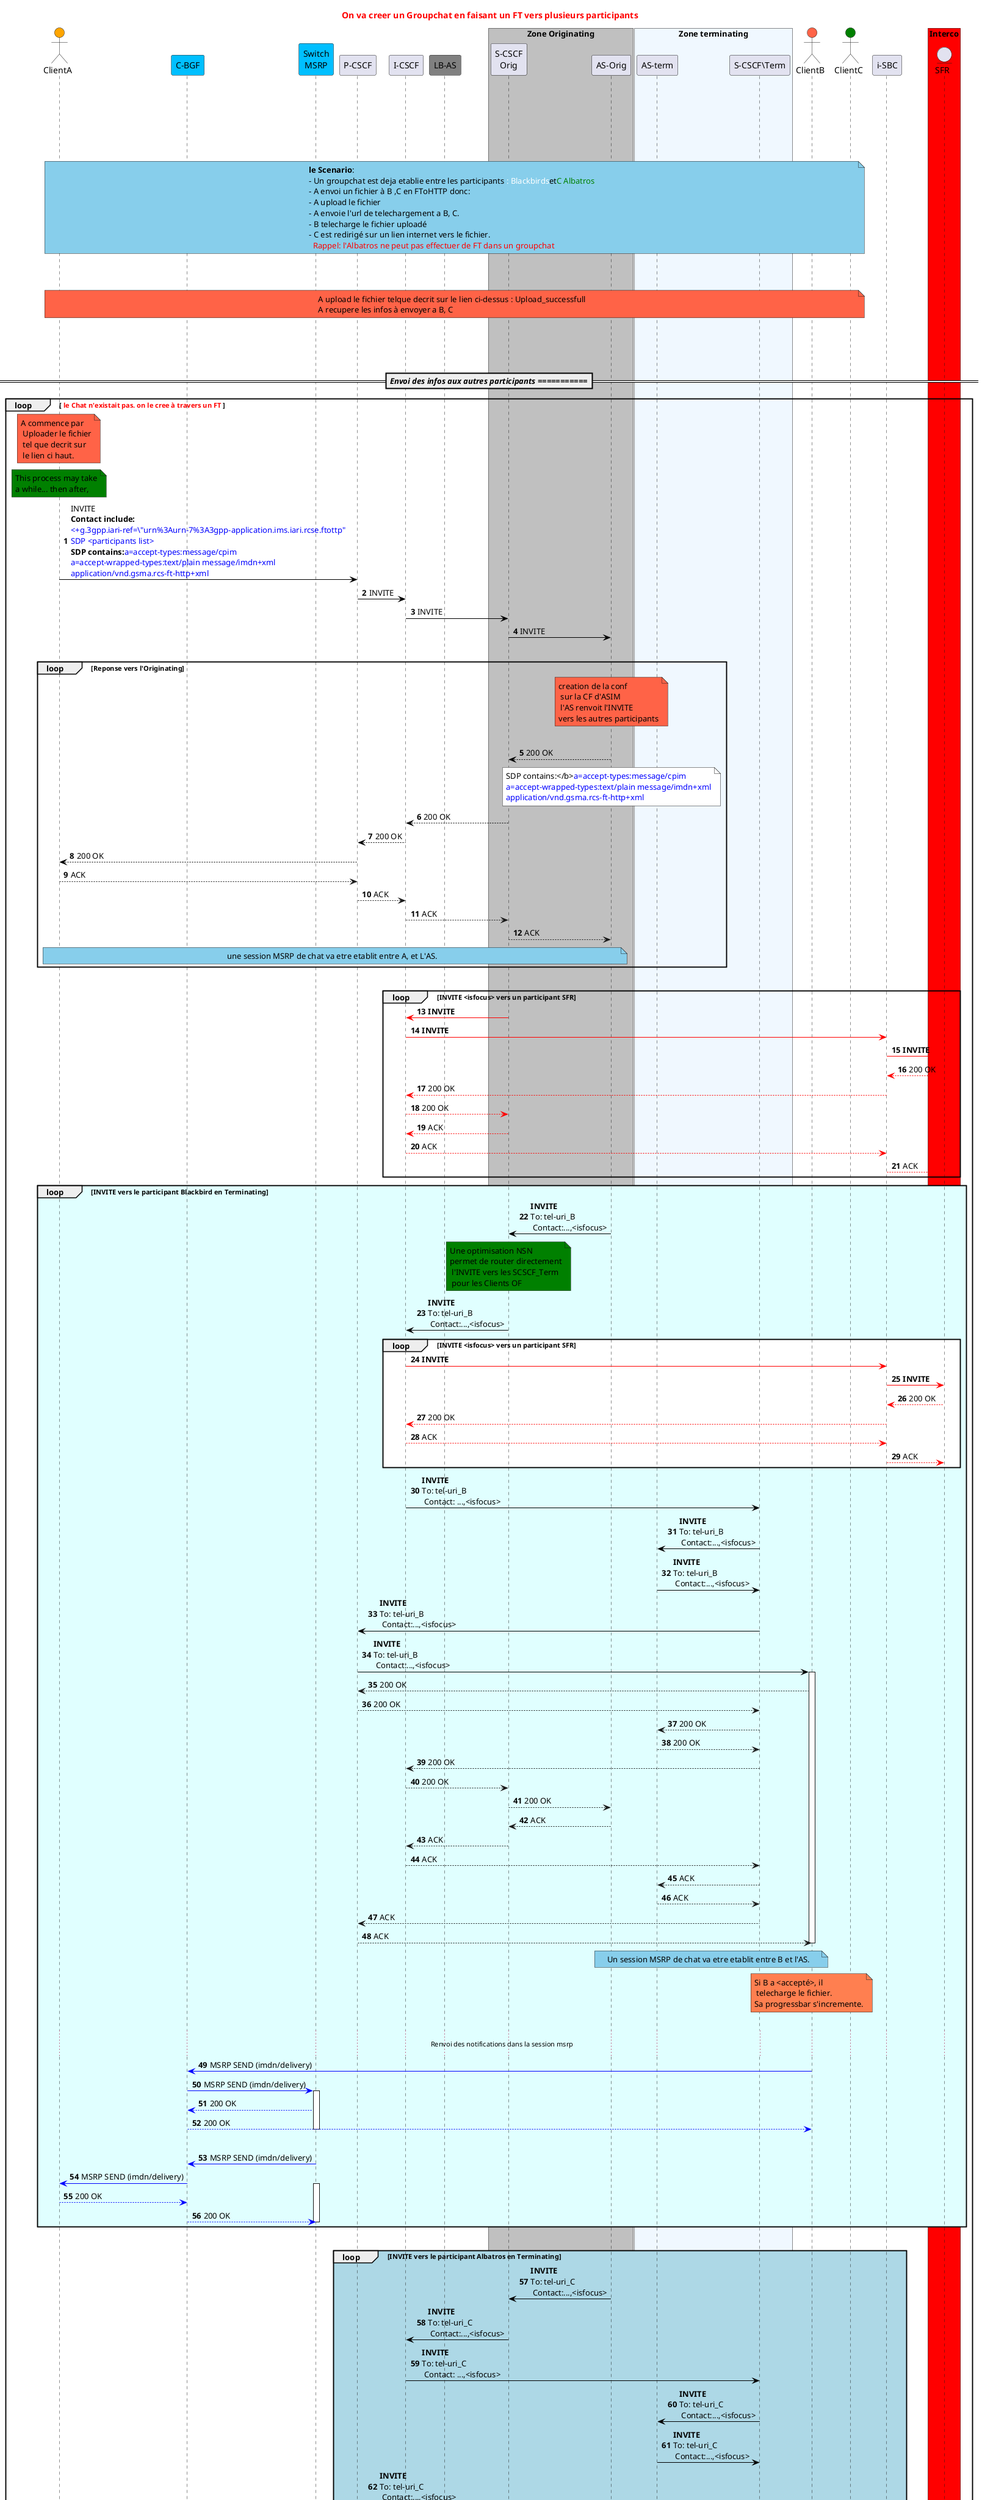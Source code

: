{
  "sha1": "902x4chyfmcawv3vnqrx1vnb9ncohuy",
  "insertion": {
    "when": "2024-05-30T20:48:21.570Z",
    "user": "plantuml@gmail.com"
  }
}
@startuml
  Title: <color red> On va creer un Groupchat en faisant un FT vers plusieurs participants 
   hide footbox  
   autonumber 
   Actor ClientA as A #orange
  'participant "Reverse\nProxySSL" as PS
  'participant "Http Content\n Server" as CS

  participant "C-BGF" as CBGF #deepskyblue
  participant "Switch\nMSRP" as SW #deepskyblue
  participant "P-CSCF" as P
  participant "I-CSCF" as I
 'participant HSS as H #green 
  participant "LB-AS" as LB #gray
  |||
  box "Zone Originating" #silver
  participant "S-CSCF\nOrig" as SO
  participant "AS-Orig" as ASO
  end box
  |||
  box "Zone terminating" #aliceblue
  participant "AS-term" as AST
  participant "S-CSCF\Term" as ST
  end box 
  Actor ClientB as B #tomato
  Actor ClientC as C #green
  |||
  participant "i-SBC" as isbc 
  box "Interco" #red 
  entity SFR 
   |||
 |||
 note over A,C #skyblue : <b>le Scenario</b>:\n- Un groupchat est deja etablie entre les participants <color:white>: Blackbirds</color>et<color:green>C Albatros</color>\n- A envoi un fichier à B ,C en FToHTTP donc:\n- A upload le fichier\n- A envoie l'url de telechargement a B, C.\n- B telecharge le fichier uploadé\n- C est redirigé sur un lien internet vers le fichier.\n <color:red> Rappel: l'Albatros ne peut pas effectuer de FT dans un groupchat </color>

 |||
 |||
 note over A, C#tomato: A upload le fichier telque decrit sur le lien ci-dessus : Upload_successfull\nA recupere les infos à envoyer a B, C
 |||
 |||
 |||
 ============= Envoi des infos aux autres participants =============
 loop <color red> le Chat n'existait pas. on le cree à travers un FT </color>
 note over A #tomato: A commence par \n Uploader le fichier\n tel que decrit sur\n le lien ci haut.
 note over A #green: This process may take\na while... then after,
 A  -[#black]> P: INVITE\n<b>Contact include:</b>\n<color blue><+g.3gpp.iari-ref=\"urn%3Aurn-7%3A3gpp-application.ims.iari.rcse.ftottp"</color>\n<color blue>SDP <participants list>\n<b>SDP contains:</b><color blue>a=accept-types:message/cpim</color>\n<color blue>a=accept-wrapped-types:text/plain message/imdn+xml</color>\n<color blue>application/vnd.gsma.rcs-ft-http+xml</color>
 P -[#black]> I: INVITE
 I -[#black]> SO: INVITE
 SO -[#black]> ASO: INVITE
 |||
 loop Reponse vers l'Originating
 note over ASO #tomato: creation de la conf\n sur la CF d'ASIM\n l'AS renvoit l'INVITE\nvers les autres participants 
 |||
 ASO -[#black]-> SO: 200 OK
note over ASO #white: SDP contains:</b><color blue>a=accept-types:message/cpim</color>\n<color blue>a=accept-wrapped-types:text/plain message/imdn+xml</color>\n<color blue>application/vnd.gsma.rcs-ft-http+xml</color>
 SO -[#black]-> I: 200 OK 
 I -[#black]->P: 200 OK
 P -[#black]-> A: 200 OK 
 A --> P: ACK
 P --> I: ACK
 I --> SO: ACK
 SO --> ASO: ACK
 note over A , ASO #skyblue: une session MSRP de chat va etre etablit entre A, et L'AS.
 end 
 |||
 
 loop INVITE <isfocus> vers un participant SFR
 SO -[#red]> I: <b>INVITE</b> 
 I -[#red]> isbc: <b>INVITE</b> 
 isbc -[#red]> SFR: <b>INVITE</b> 
 isbc <-[#red]-SFR: 200 OK
 I <-[#red]- isbc: 200 OK
 I -[#red]-> SO: 200 OK
 I <-[#red]- SO: ACK
 I -[#red]-> isbc: ACK
 isbc -[#red]-> SFR: ACK
 end 
  
 loop #lightcyan INVITE vers le participant Blackbird en Terminating
 ASO -[#black]> SO: <b>INVITE</b>\nTo: tel-uri_B\n Contact:...,<isfocus>
note over SO #green: Une optimisation NSN \npermet de router directement\n l'INVITE vers les SCSCF_Term\n pour les Clients OF
 SO -[#black]> I: <b>INVITE</b>\nTo: tel-uri_B\n Contact:...,<isfocus>
loop #white INVITE <isfocus> vers un participant SFR
 I -[#red]> isbc: <b>INVITE</b> 
 isbc -[#red]> SFR: <b>INVITE</b> 
 isbc <-[#red]-SFR: 200 OK
 I <-[#red]- isbc: 200 OK
 I -[#red]-> isbc: ACK
 isbc -[#red]-> SFR: ACK
 end 

 I -[#black]> ST: <b>INVITE</b>\nTo: tel-uri_B\n Contact: ...,<isfocus>
 ST -[#black]> AST: <b>INVITE</b>\nTo: tel-uri_B\n Contact:...,<isfocus>
 AST -[#black]> ST: <b>INVITE</b>\nTo: tel-uri_B\n Contact:...,<isfocus>
 ST -[#black]> P: <b>INVITE</b>\nTo: tel-uri_B\n Contact:...,<isfocus>
 P -[#black]> B: <b>INVITE</b>\nTo: tel-uri_B\n Contact:...,<isfocus>
 activate B
 P <-- B: 200 OK
 ST <-- P: 200 OK
 AST <-- ST: 200 OK 
 AST --> ST: 200 OK
 ST --> I: 200 OK
 I --> SO: 200 OK
 SO --> ASO: 200 OK 
 ASO --> SO: ACK
 SO --> I: ACK
 I --> ST: ACK 
 ST --> AST: ACK
 AST --> ST: ACK
 ST --> P: ACK
 P --> B: ACK
 deactivate B
 note over B , ASO #skyblue: Un session MSRP de chat va etre etablit entre B et l'AS.
 note over B #coral: Si B a <accepté>, il\n telecharge le fichier.\nSa progressbar s'incremente.
 |||
 ... Renvoi des notifications dans la session msrp ...
 B -[#blue]> CBGF : MSRP SEND (imdn/delivery)
 SW <[#blue]- CBGF: MSRP SEND (imdn/delivery)
 activate SW
 CBGF <-[#blue]- SW: 200 OK
 B <-[#blue]- CBGF:200 OK
 deactivate SW
 |||
 SW -[#blue]> CBGF: MSRP SEND (imdn/delivery)
 A <[#blue]- CBGF: MSRP SEND (imdn/delivery)
 activate SW
 CBGF <-[#blue]- A: 200 OK
 CBGF -[#blue]-> SW: 200 OK
 deactivate SW

 end 
 |||
 loop #lightblue INVITE vers le participant Albatros en Terminating
 ASO -[#black]> SO: <b>INVITE</b>\nTo: tel-uri_C\n Contact:...,<isfocus>

 SO -[#black]> I: <b>INVITE</b>\nTo: tel-uri_C\n Contact:...,<isfocus>
 I -[#black]> ST: <b>INVITE</b>\nTo: tel-uri_C\n Contact: ...,<isfocus>
 ST -[#black]> AST: <b>INVITE</b>\nTo: tel-uri_C\n Contact:...,<isfocus>
 AST -[#black]> ST: <b>INVITE</b>\nTo: tel-uri_C\n Contact:...,<isfocus>
 ST -[#black]> P: <b>INVITE</b>\nTo: tel-uri_C\n Contact:...,<isfocus>
 P -[#black]> C: <b>INVITE</b>\nTo: tel-uri_C\n Contact:...,<isfocus>
 activate C
 P <-- C: 200 OK
 ST <-- P: 200 OK
 AST <-- ST: 200 OK 
 AST --> ST: 200 OK
 ST --> I: 200 OK
 I --> SO: 200 OK
 SO --> ASO: 200 OK
 ASO --> SO: ACK
 SO --> I: ACK
 I --> ST: ACK 
 ST --> AST: ACK
 AST --> ST: ACK
 ST --> P: ACK
 P --> B: ACK
 deactivate C
 note over C , ASO #skyblue: Un session MSRP de chat va etre etablit entre C et l'AS.
 note over C #coral: C a reçu un lien qu'il\n peut cliquer et aller sur\nInternet
 end 
 |||
 |||
 note over A, C #skyblue: La session MSRP est etablit entre les participants du GC.\n les prochains messages et notifications y seront envoyés\n les blackbirds feront du FToHTTP\n les Hot fixes ne feront jamais de FT dans le GC.
 end 
@enduml
